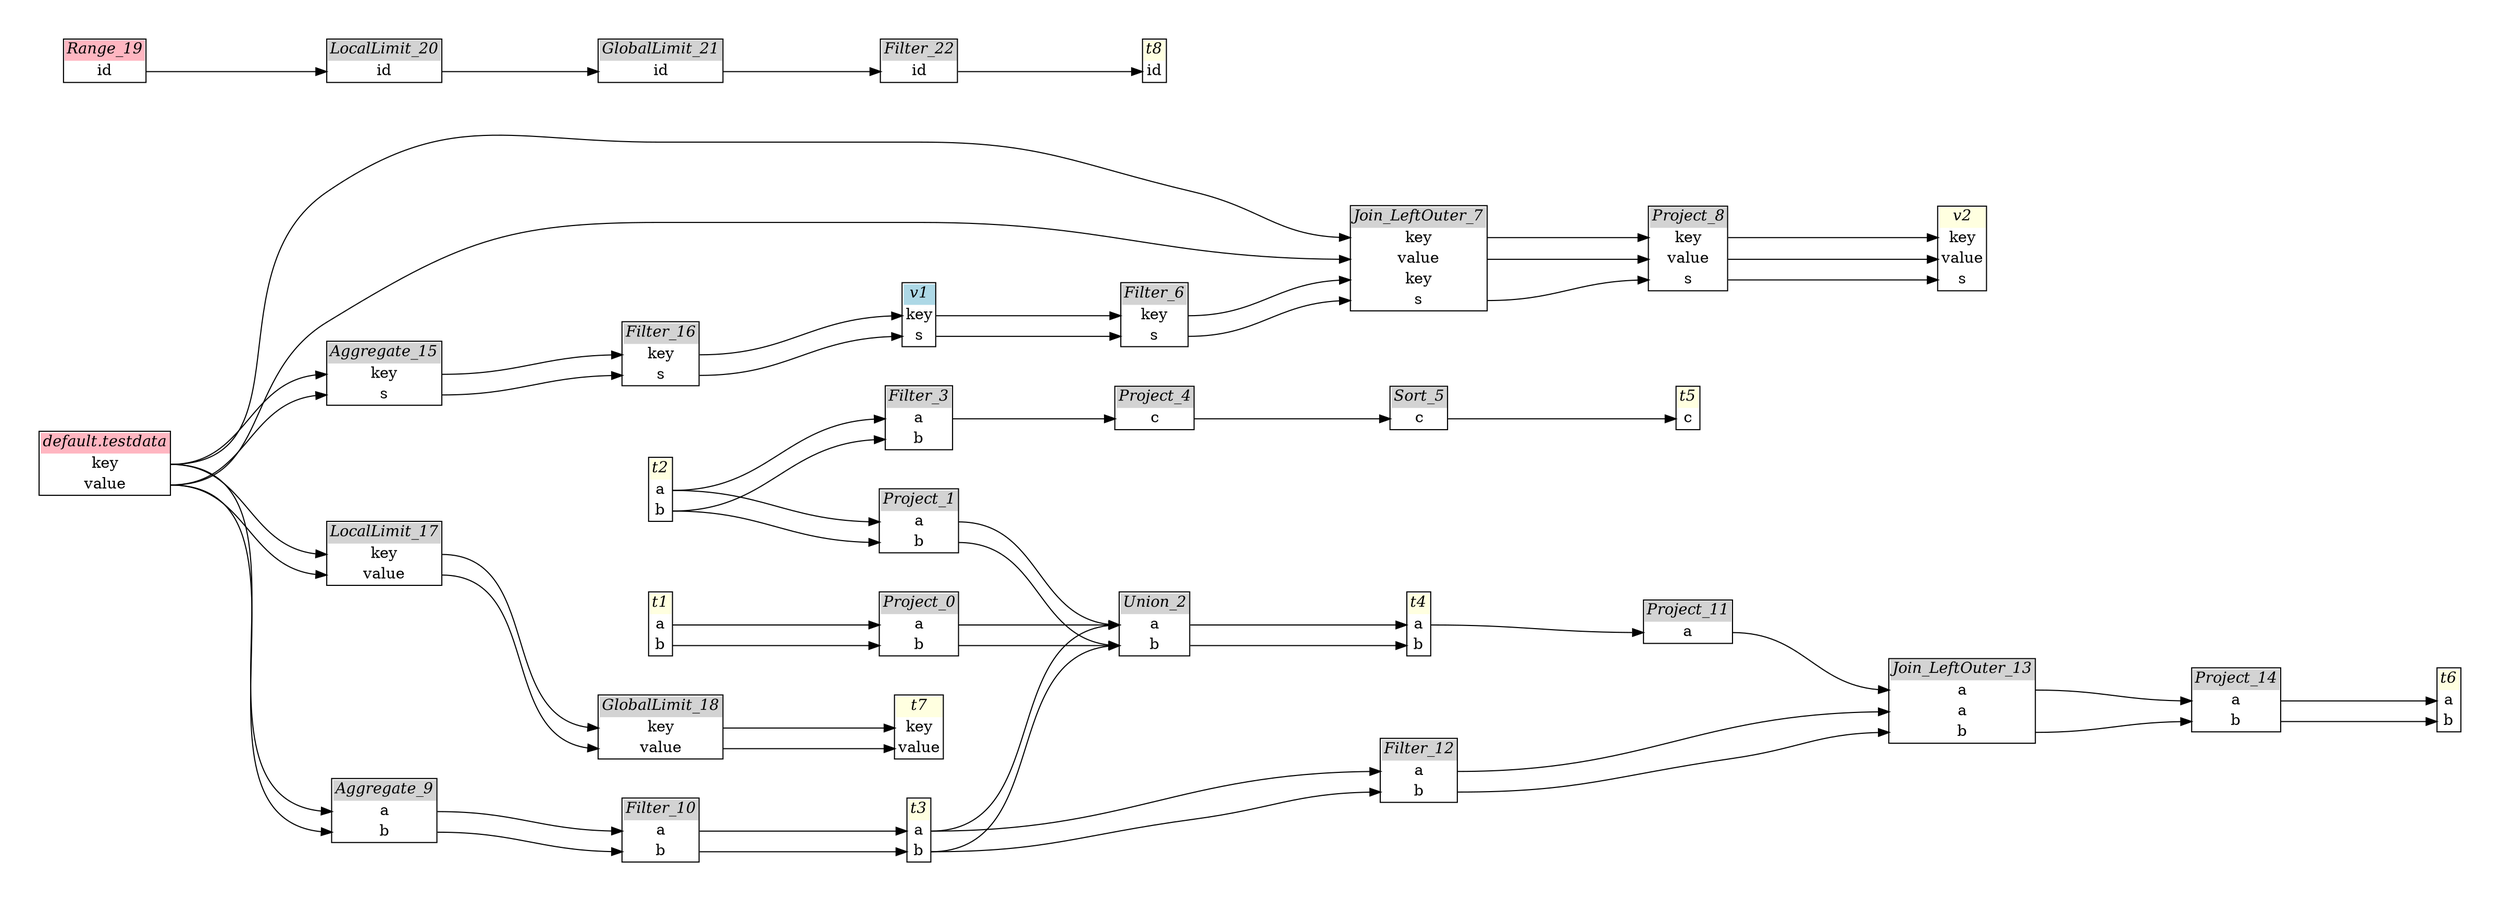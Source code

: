 // Automatically generated by SQLFlowTestSuite


digraph {
  graph [pad="0.5", nodesep="0.5", ranksep="2", fontname="Helvetica"];
  node [shape=plain]
  rankdir=LR;

  
"Aggregate_15" [label=<
<table border="1" cellborder="0" cellspacing="0">
  <tr><td bgcolor="lightgray" port="nodeName"><i>Aggregate_15</i></td></tr>
  <tr><td port="0">key</td></tr>
<tr><td port="1">s</td></tr>
</table>>];
     

"Aggregate_9" [label=<
<table border="1" cellborder="0" cellspacing="0">
  <tr><td bgcolor="lightgray" port="nodeName"><i>Aggregate_9</i></td></tr>
  <tr><td port="0">a</td></tr>
<tr><td port="1">b</td></tr>
</table>>];
     

"Filter_10" [label=<
<table border="1" cellborder="0" cellspacing="0">
  <tr><td bgcolor="lightgray" port="nodeName"><i>Filter_10</i></td></tr>
  <tr><td port="0">a</td></tr>
<tr><td port="1">b</td></tr>
</table>>];
     

"Filter_12" [label=<
<table border="1" cellborder="0" cellspacing="0">
  <tr><td bgcolor="lightgray" port="nodeName"><i>Filter_12</i></td></tr>
  <tr><td port="0">a</td></tr>
<tr><td port="1">b</td></tr>
</table>>];
     

"Filter_16" [label=<
<table border="1" cellborder="0" cellspacing="0">
  <tr><td bgcolor="lightgray" port="nodeName"><i>Filter_16</i></td></tr>
  <tr><td port="0">key</td></tr>
<tr><td port="1">s</td></tr>
</table>>];
     

"Filter_22" [label=<
<table border="1" cellborder="0" cellspacing="0">
  <tr><td bgcolor="lightgray" port="nodeName"><i>Filter_22</i></td></tr>
  <tr><td port="0">id</td></tr>
</table>>];
     

"Filter_3" [label=<
<table border="1" cellborder="0" cellspacing="0">
  <tr><td bgcolor="lightgray" port="nodeName"><i>Filter_3</i></td></tr>
  <tr><td port="0">a</td></tr>
<tr><td port="1">b</td></tr>
</table>>];
     

"Filter_6" [label=<
<table border="1" cellborder="0" cellspacing="0">
  <tr><td bgcolor="lightgray" port="nodeName"><i>Filter_6</i></td></tr>
  <tr><td port="0">key</td></tr>
<tr><td port="1">s</td></tr>
</table>>];
     

"GlobalLimit_18" [label=<
<table border="1" cellborder="0" cellspacing="0">
  <tr><td bgcolor="lightgray" port="nodeName"><i>GlobalLimit_18</i></td></tr>
  <tr><td port="0">key</td></tr>
<tr><td port="1">value</td></tr>
</table>>];
     

"GlobalLimit_21" [label=<
<table border="1" cellborder="0" cellspacing="0">
  <tr><td bgcolor="lightgray" port="nodeName"><i>GlobalLimit_21</i></td></tr>
  <tr><td port="0">id</td></tr>
</table>>];
     

"Join_LeftOuter_13" [label=<
<table border="1" cellborder="0" cellspacing="0">
  <tr><td bgcolor="lightgray" port="nodeName"><i>Join_LeftOuter_13</i></td></tr>
  <tr><td port="0">a</td></tr>
<tr><td port="1">a</td></tr>
<tr><td port="2">b</td></tr>
</table>>];
     

"Join_LeftOuter_7" [label=<
<table border="1" cellborder="0" cellspacing="0">
  <tr><td bgcolor="lightgray" port="nodeName"><i>Join_LeftOuter_7</i></td></tr>
  <tr><td port="0">key</td></tr>
<tr><td port="1">value</td></tr>
<tr><td port="2">key</td></tr>
<tr><td port="3">s</td></tr>
</table>>];
     

"LocalLimit_17" [label=<
<table border="1" cellborder="0" cellspacing="0">
  <tr><td bgcolor="lightgray" port="nodeName"><i>LocalLimit_17</i></td></tr>
  <tr><td port="0">key</td></tr>
<tr><td port="1">value</td></tr>
</table>>];
     

"LocalLimit_20" [label=<
<table border="1" cellborder="0" cellspacing="0">
  <tr><td bgcolor="lightgray" port="nodeName"><i>LocalLimit_20</i></td></tr>
  <tr><td port="0">id</td></tr>
</table>>];
     

"Project_0" [label=<
<table border="1" cellborder="0" cellspacing="0">
  <tr><td bgcolor="lightgray" port="nodeName"><i>Project_0</i></td></tr>
  <tr><td port="0">a</td></tr>
<tr><td port="1">b</td></tr>
</table>>];
     

"Project_1" [label=<
<table border="1" cellborder="0" cellspacing="0">
  <tr><td bgcolor="lightgray" port="nodeName"><i>Project_1</i></td></tr>
  <tr><td port="0">a</td></tr>
<tr><td port="1">b</td></tr>
</table>>];
     

"Project_11" [label=<
<table border="1" cellborder="0" cellspacing="0">
  <tr><td bgcolor="lightgray" port="nodeName"><i>Project_11</i></td></tr>
  <tr><td port="0">a</td></tr>
</table>>];
     

"Project_14" [label=<
<table border="1" cellborder="0" cellspacing="0">
  <tr><td bgcolor="lightgray" port="nodeName"><i>Project_14</i></td></tr>
  <tr><td port="0">a</td></tr>
<tr><td port="1">b</td></tr>
</table>>];
     

"Project_4" [label=<
<table border="1" cellborder="0" cellspacing="0">
  <tr><td bgcolor="lightgray" port="nodeName"><i>Project_4</i></td></tr>
  <tr><td port="0">c</td></tr>
</table>>];
     

"Project_8" [label=<
<table border="1" cellborder="0" cellspacing="0">
  <tr><td bgcolor="lightgray" port="nodeName"><i>Project_8</i></td></tr>
  <tr><td port="0">key</td></tr>
<tr><td port="1">value</td></tr>
<tr><td port="2">s</td></tr>
</table>>];
     

"Range_19" [label=<
<table border="1" cellborder="0" cellspacing="0">
  <tr><td bgcolor="lightpink" port="nodeName"><i>Range_19</i></td></tr>
  <tr><td port="0">id</td></tr>
</table>>];
     

"Sort_5" [label=<
<table border="1" cellborder="0" cellspacing="0">
  <tr><td bgcolor="lightgray" port="nodeName"><i>Sort_5</i></td></tr>
  <tr><td port="0">c</td></tr>
</table>>];
     

"Union_2" [label=<
<table border="1" cellborder="0" cellspacing="0">
  <tr><td bgcolor="lightgray" port="nodeName"><i>Union_2</i></td></tr>
  <tr><td port="0">a</td></tr>
<tr><td port="1">b</td></tr>
</table>>];
     

"default.testdata" [label=<
<table border="1" cellborder="0" cellspacing="0">
  <tr><td bgcolor="lightpink" port="nodeName"><i>default.testdata</i></td></tr>
  <tr><td port="0">key</td></tr>
<tr><td port="1">value</td></tr>
</table>>];
     

"t1" [label=<
<table border="1" cellborder="0" cellspacing="0">
  <tr><td bgcolor="lightyellow" port="nodeName"><i>t1</i></td></tr>
  <tr><td port="0">a</td></tr>
<tr><td port="1">b</td></tr>
</table>>];
     

"t2" [label=<
<table border="1" cellborder="0" cellspacing="0">
  <tr><td bgcolor="lightyellow" port="nodeName"><i>t2</i></td></tr>
  <tr><td port="0">a</td></tr>
<tr><td port="1">b</td></tr>
</table>>];
     

"t3" [label=<
<table border="1" cellborder="0" cellspacing="0">
  <tr><td bgcolor="lightyellow" port="nodeName"><i>t3</i></td></tr>
  <tr><td port="0">a</td></tr>
<tr><td port="1">b</td></tr>
</table>>];
     

"t4" [label=<
<table border="1" cellborder="0" cellspacing="0">
  <tr><td bgcolor="lightyellow" port="nodeName"><i>t4</i></td></tr>
  <tr><td port="0">a</td></tr>
<tr><td port="1">b</td></tr>
</table>>];
     

"t5" [label=<
<table border="1" cellborder="0" cellspacing="0">
  <tr><td bgcolor="lightyellow" port="nodeName"><i>t5</i></td></tr>
  <tr><td port="0">c</td></tr>
</table>>];
     

"t6" [label=<
<table border="1" cellborder="0" cellspacing="0">
  <tr><td bgcolor="lightyellow" port="nodeName"><i>t6</i></td></tr>
  <tr><td port="0">a</td></tr>
<tr><td port="1">b</td></tr>
</table>>];
     

"t7" [label=<
<table border="1" cellborder="0" cellspacing="0">
  <tr><td bgcolor="lightyellow" port="nodeName"><i>t7</i></td></tr>
  <tr><td port="0">key</td></tr>
<tr><td port="1">value</td></tr>
</table>>];
     

"t8" [label=<
<table border="1" cellborder="0" cellspacing="0">
  <tr><td bgcolor="lightyellow" port="nodeName"><i>t8</i></td></tr>
  <tr><td port="0">id</td></tr>
</table>>];
     

"v1" [label=<
<table border="1" cellborder="0" cellspacing="0">
  <tr><td bgcolor="lightblue" port="nodeName"><i>v1</i></td></tr>
  <tr><td port="0">key</td></tr>
<tr><td port="1">s</td></tr>
</table>>];
     

"v2" [label=<
<table border="1" cellborder="0" cellspacing="0">
  <tr><td bgcolor="lightyellow" port="nodeName"><i>v2</i></td></tr>
  <tr><td port="0">key</td></tr>
<tr><td port="1">value</td></tr>
<tr><td port="2">s</td></tr>
</table>>];
     
  "Aggregate_15":0 -> "Filter_16":0;
"Aggregate_15":1 -> "Filter_16":1;
"Aggregate_9":0 -> "Filter_10":0;
"Aggregate_9":1 -> "Filter_10":1;
"Filter_10":0 -> "t3":0;
"Filter_10":1 -> "t3":1;
"Filter_12":0 -> "Join_LeftOuter_13":1;
"Filter_12":1 -> "Join_LeftOuter_13":2;
"Filter_16":0 -> "v1":0;
"Filter_16":1 -> "v1":1;
"Filter_22":0 -> "t8":0;
"Filter_3":0 -> "Project_4":0;
"Filter_6":0 -> "Join_LeftOuter_7":2;
"Filter_6":1 -> "Join_LeftOuter_7":3;
"GlobalLimit_18":0 -> "t7":0;
"GlobalLimit_18":1 -> "t7":1;
"GlobalLimit_21":0 -> "Filter_22":0;
"Join_LeftOuter_13":0 -> "Project_14":0;
"Join_LeftOuter_13":2 -> "Project_14":1;
"Join_LeftOuter_7":0 -> "Project_8":0;
"Join_LeftOuter_7":1 -> "Project_8":1;
"Join_LeftOuter_7":3 -> "Project_8":2;
"LocalLimit_17":0 -> "GlobalLimit_18":0;
"LocalLimit_17":1 -> "GlobalLimit_18":1;
"LocalLimit_20":0 -> "GlobalLimit_21":0;
"Project_0":0 -> "Union_2":0
"Project_0":1 -> "Union_2":1
"Project_1":0 -> "Union_2":0
"Project_1":1 -> "Union_2":1
"Project_11":0 -> "Join_LeftOuter_13":0;
"Project_14":0 -> "t6":0;
"Project_14":1 -> "t6":1;
"Project_4":0 -> "Sort_5":0;
"Project_8":0 -> "v2":0;
"Project_8":1 -> "v2":1;
"Project_8":2 -> "v2":2;
"Range_19":0 -> "LocalLimit_20":0;
"Sort_5":0 -> "t5":0;
"Union_2":0 -> "t4":0;
"Union_2":1 -> "t4":1;
"default.testdata":0 -> "Aggregate_15":0;
"default.testdata":0 -> "Aggregate_9":0;
"default.testdata":0 -> "Join_LeftOuter_7":0;
"default.testdata":0 -> "LocalLimit_17":0;
"default.testdata":1 -> "Aggregate_15":1;
"default.testdata":1 -> "Aggregate_9":1;
"default.testdata":1 -> "Join_LeftOuter_7":1;
"default.testdata":1 -> "LocalLimit_17":1;
"t1":0 -> "Project_0":0;
"t1":1 -> "Project_0":1;
"t2":0 -> "Filter_3":0;
"t2":0 -> "Project_1":0;
"t2":1 -> "Filter_3":1;
"t2":1 -> "Project_1":1;
"t3":0 -> "Filter_12":0;
"t3":0 -> "Union_2":0
"t3":1 -> "Filter_12":1;
"t3":1 -> "Union_2":1
"t4":0 -> "Project_11":0;
"v1":0 -> "Filter_6":0;
"v1":1 -> "Filter_6":1;
}
       